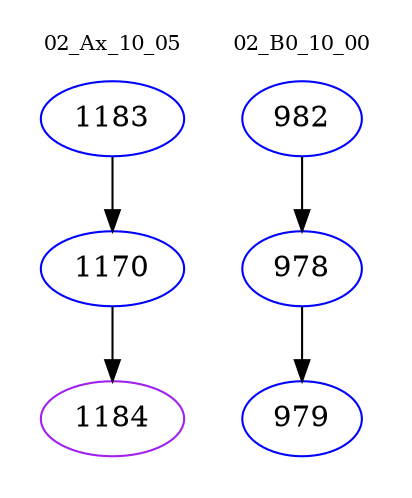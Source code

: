digraph{
subgraph cluster_0 {
color = white
label = "02_Ax_10_05";
fontsize=10;
T0_1183 [label="1183", color="blue"]
T0_1183 -> T0_1170 [color="black"]
T0_1170 [label="1170", color="blue"]
T0_1170 -> T0_1184 [color="black"]
T0_1184 [label="1184", color="purple"]
}
subgraph cluster_1 {
color = white
label = "02_B0_10_00";
fontsize=10;
T1_982 [label="982", color="blue"]
T1_982 -> T1_978 [color="black"]
T1_978 [label="978", color="blue"]
T1_978 -> T1_979 [color="black"]
T1_979 [label="979", color="blue"]
}
}
